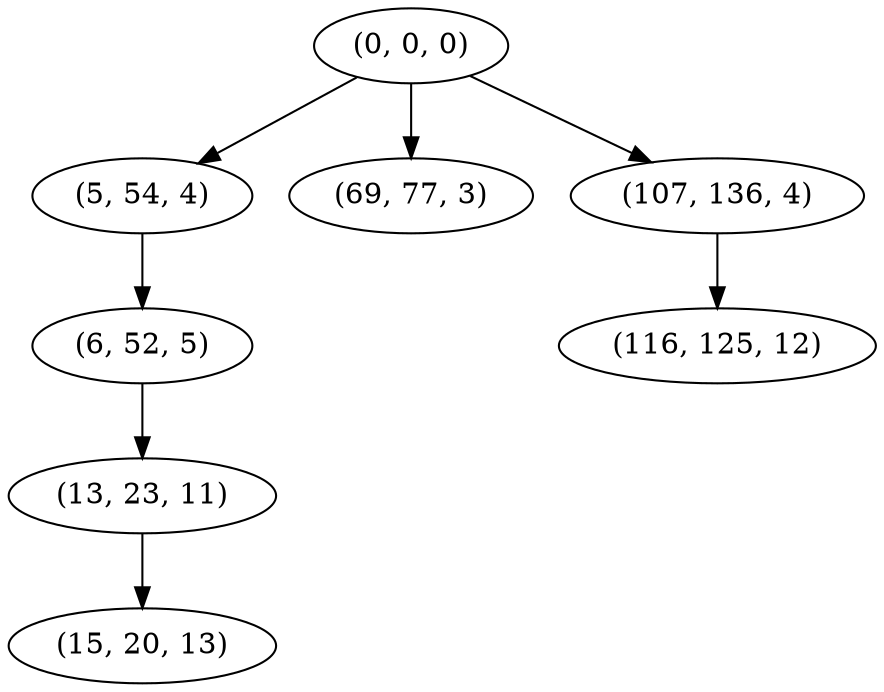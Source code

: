 digraph tree {
    "(0, 0, 0)";
    "(5, 54, 4)";
    "(6, 52, 5)";
    "(13, 23, 11)";
    "(15, 20, 13)";
    "(69, 77, 3)";
    "(107, 136, 4)";
    "(116, 125, 12)";
    "(0, 0, 0)" -> "(5, 54, 4)";
    "(0, 0, 0)" -> "(69, 77, 3)";
    "(0, 0, 0)" -> "(107, 136, 4)";
    "(5, 54, 4)" -> "(6, 52, 5)";
    "(6, 52, 5)" -> "(13, 23, 11)";
    "(13, 23, 11)" -> "(15, 20, 13)";
    "(107, 136, 4)" -> "(116, 125, 12)";
}
